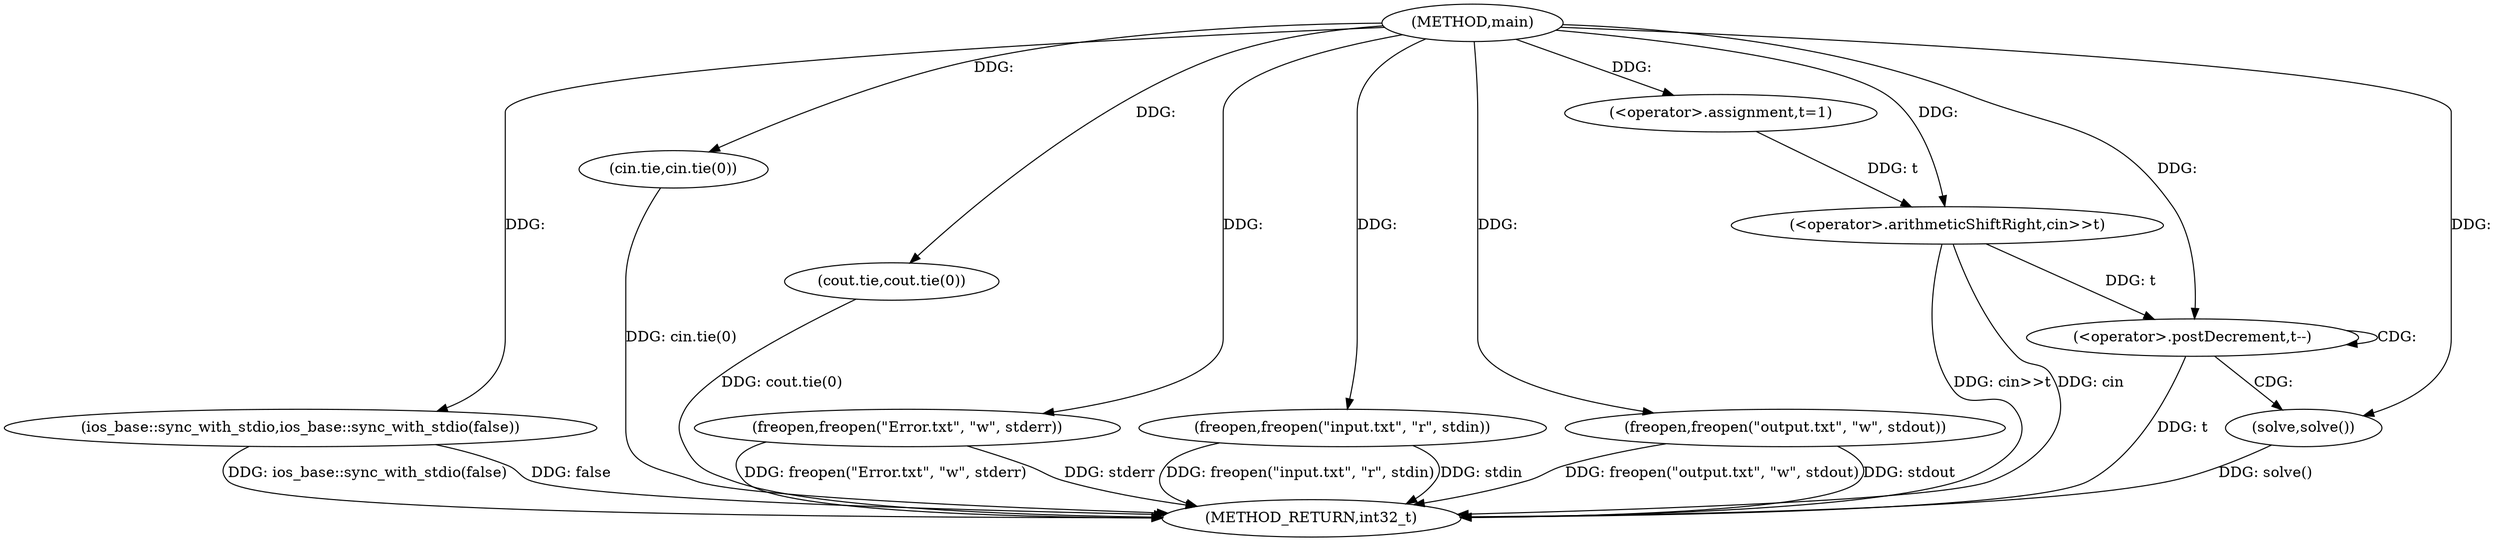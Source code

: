 digraph "main" {  
"1000656" [label = "(METHOD,main)" ]
"1000688" [label = "(METHOD_RETURN,int32_t)" ]
"1000658" [label = "(ios_base::sync_with_stdio,ios_base::sync_with_stdio(false))" ]
"1000660" [label = "(cin.tie,cin.tie(0))" ]
"1000662" [label = "(cout.tie,cout.tie(0))" ]
"1000664" [label = "(freopen,freopen(\"Error.txt\", \"w\", stderr))" ]
"1000668" [label = "(freopen,freopen(\"input.txt\", \"r\", stdin))" ]
"1000672" [label = "(freopen,freopen(\"output.txt\", \"w\", stdout))" ]
"1000677" [label = "(<operator>.assignment,t=1)" ]
"1000680" [label = "(<operator>.arithmeticShiftRight,cin>>t)" ]
"1000684" [label = "(<operator>.postDecrement,t--)" ]
"1000687" [label = "(solve,solve())" ]
  "1000658" -> "1000688"  [ label = "DDG: ios_base::sync_with_stdio(false)"] 
  "1000660" -> "1000688"  [ label = "DDG: cin.tie(0)"] 
  "1000662" -> "1000688"  [ label = "DDG: cout.tie(0)"] 
  "1000664" -> "1000688"  [ label = "DDG: freopen(\"Error.txt\", \"w\", stderr)"] 
  "1000668" -> "1000688"  [ label = "DDG: freopen(\"input.txt\", \"r\", stdin)"] 
  "1000672" -> "1000688"  [ label = "DDG: freopen(\"output.txt\", \"w\", stdout)"] 
  "1000680" -> "1000688"  [ label = "DDG: cin>>t"] 
  "1000684" -> "1000688"  [ label = "DDG: t"] 
  "1000687" -> "1000688"  [ label = "DDG: solve()"] 
  "1000668" -> "1000688"  [ label = "DDG: stdin"] 
  "1000658" -> "1000688"  [ label = "DDG: false"] 
  "1000680" -> "1000688"  [ label = "DDG: cin"] 
  "1000672" -> "1000688"  [ label = "DDG: stdout"] 
  "1000664" -> "1000688"  [ label = "DDG: stderr"] 
  "1000656" -> "1000677"  [ label = "DDG: "] 
  "1000656" -> "1000658"  [ label = "DDG: "] 
  "1000656" -> "1000660"  [ label = "DDG: "] 
  "1000656" -> "1000662"  [ label = "DDG: "] 
  "1000656" -> "1000664"  [ label = "DDG: "] 
  "1000656" -> "1000668"  [ label = "DDG: "] 
  "1000656" -> "1000672"  [ label = "DDG: "] 
  "1000656" -> "1000680"  [ label = "DDG: "] 
  "1000677" -> "1000680"  [ label = "DDG: t"] 
  "1000680" -> "1000684"  [ label = "DDG: t"] 
  "1000656" -> "1000684"  [ label = "DDG: "] 
  "1000656" -> "1000687"  [ label = "DDG: "] 
  "1000684" -> "1000687"  [ label = "CDG: "] 
  "1000684" -> "1000684"  [ label = "CDG: "] 
}
